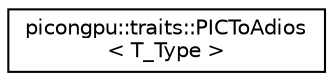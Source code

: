 digraph "Graphical Class Hierarchy"
{
 // LATEX_PDF_SIZE
  edge [fontname="Helvetica",fontsize="10",labelfontname="Helvetica",labelfontsize="10"];
  node [fontname="Helvetica",fontsize="10",shape=record];
  rankdir="LR";
  Node0 [label="picongpu::traits::PICToAdios\l\< T_Type \>",height=0.2,width=0.4,color="black", fillcolor="white", style="filled",URL="$structpicongpu_1_1traits_1_1_p_i_c_to_adios.html",tooltip="Convert a PIConGPU Type to an Adios data type."];
}
